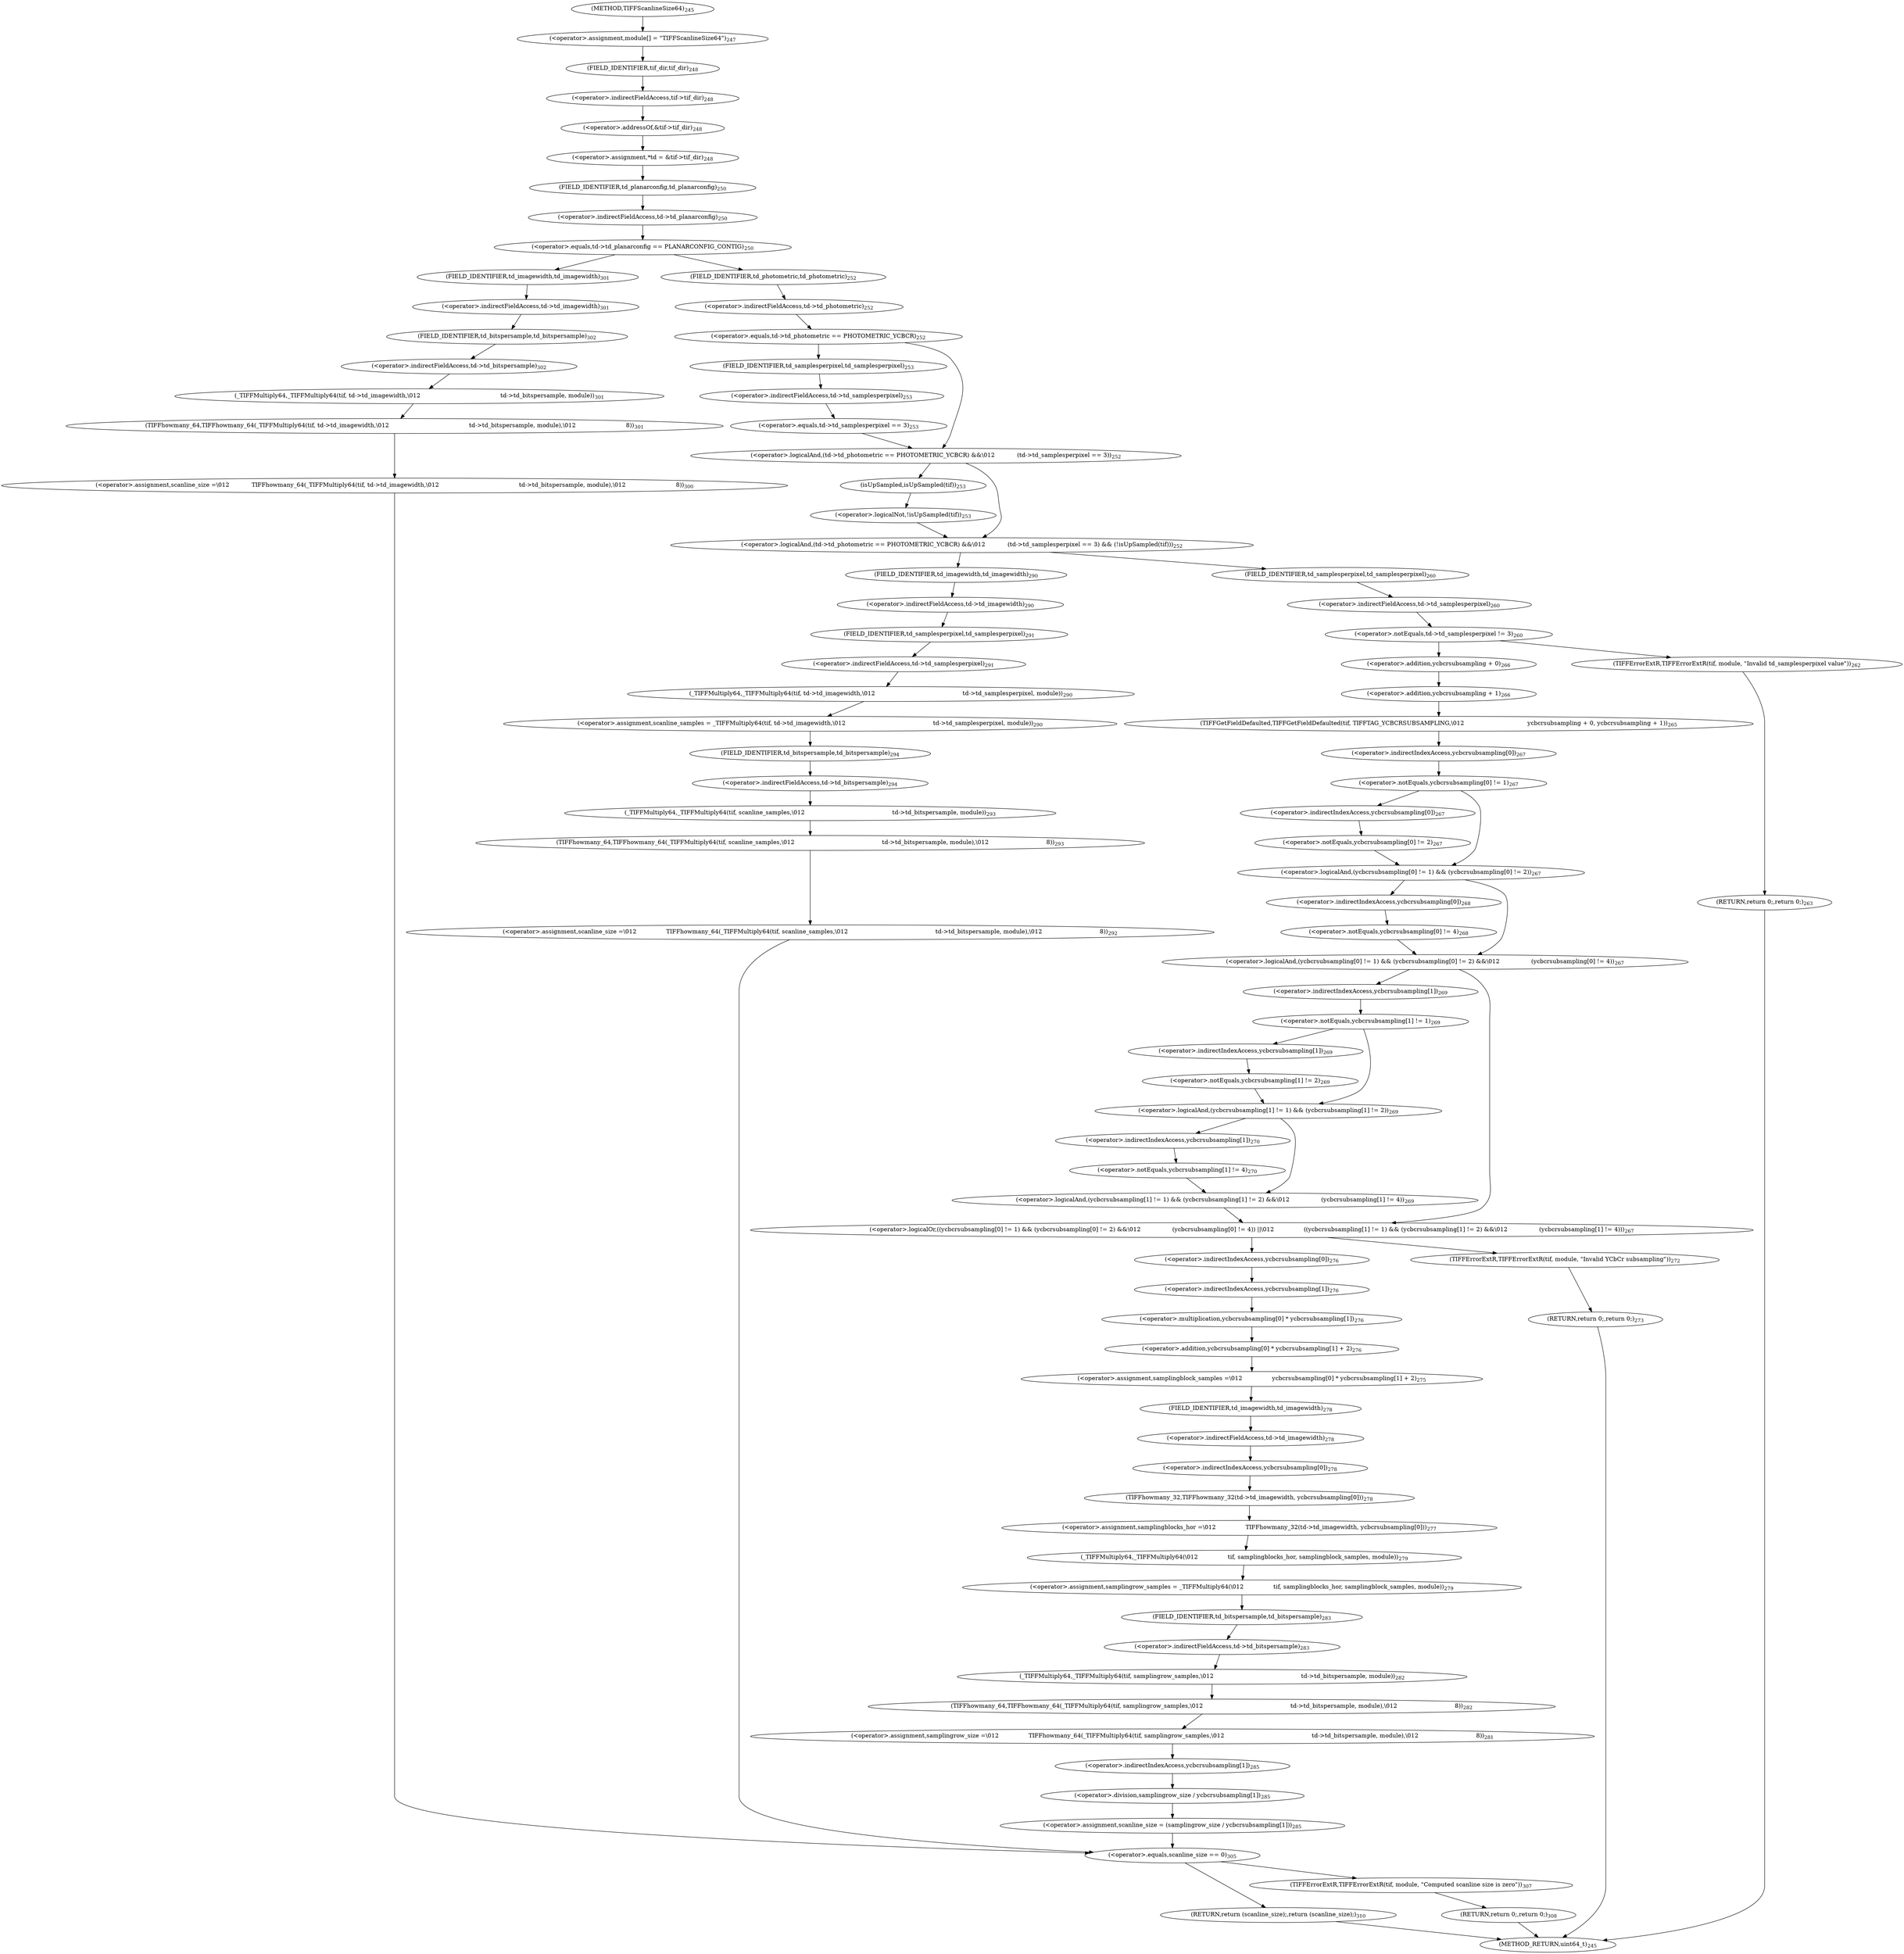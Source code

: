 digraph "TIFFScanlineSize64" {  
"11447" [label = <(&lt;operator&gt;.assignment,module[] = &quot;TIFFScanlineSize64&quot;)<SUB>247</SUB>> ]
"11451" [label = <(&lt;operator&gt;.assignment,*td = &amp;tif-&gt;tif_dir)<SUB>248</SUB>> ]
"11648" [label = <(RETURN,return (scanline_size);,return (scanline_size);)<SUB>310</SUB>> ]
"11453" [label = <(&lt;operator&gt;.addressOf,&amp;tif-&gt;tif_dir)<SUB>248</SUB>> ]
"11459" [label = <(&lt;operator&gt;.equals,td-&gt;td_planarconfig == PLANARCONFIG_CONTIG)<SUB>250</SUB>> ]
"11638" [label = <(&lt;operator&gt;.equals,scanline_size == 0)<SUB>305</SUB>> ]
"11454" [label = <(&lt;operator&gt;.indirectFieldAccess,tif-&gt;tif_dir)<SUB>248</SUB>> ]
"11460" [label = <(&lt;operator&gt;.indirectFieldAccess,td-&gt;td_planarconfig)<SUB>250</SUB>> ]
"11642" [label = <(TIFFErrorExtR,TIFFErrorExtR(tif, module, &quot;Computed scanline size is zero&quot;))<SUB>307</SUB>> ]
"11646" [label = <(RETURN,return 0;,return 0;)<SUB>308</SUB>> ]
"11456" [label = <(FIELD_IDENTIFIER,tif_dir,tif_dir)<SUB>248</SUB>> ]
"11462" [label = <(FIELD_IDENTIFIER,td_planarconfig,td_planarconfig)<SUB>250</SUB>> ]
"11466" [label = <(&lt;operator&gt;.logicalAnd,(td-&gt;td_photometric == PHOTOMETRIC_YCBCR) &amp;&amp;\012            (td-&gt;td_samplesperpixel == 3) &amp;&amp; (!isUpSampled(tif)))<SUB>252</SUB>> ]
"11624" [label = <(&lt;operator&gt;.assignment,scanline_size =\012            TIFFhowmany_64(_TIFFMultiply64(tif, td-&gt;td_imagewidth,\012                                           td-&gt;td_bitspersample, module),\012                           8))<SUB>300</SUB>> ]
"11467" [label = <(&lt;operator&gt;.logicalAnd,(td-&gt;td_photometric == PHOTOMETRIC_YCBCR) &amp;&amp;\012            (td-&gt;td_samplesperpixel == 3))<SUB>252</SUB>> ]
"11478" [label = <(&lt;operator&gt;.logicalNot,!isUpSampled(tif))<SUB>253</SUB>> ]
"11500" [label = <(TIFFGetFieldDefaulted,TIFFGetFieldDefaulted(tif, TIFFTAG_YCBCRSUBSAMPLING,\012                                  ycbcrsubsampling + 0, ycbcrsubsampling + 1))<SUB>265</SUB>> ]
"11552" [label = <(&lt;operator&gt;.assignment,samplingblock_samples =\012                ycbcrsubsampling[0] * ycbcrsubsampling[1] + 2)<SUB>275</SUB>> ]
"11563" [label = <(&lt;operator&gt;.assignment,samplingblocks_hor =\012                TIFFhowmany_32(td-&gt;td_imagewidth, ycbcrsubsampling[0]))<SUB>277</SUB>> ]
"11572" [label = <(&lt;operator&gt;.assignment,samplingrow_samples = _TIFFMultiply64(\012                tif, samplingblocks_hor, samplingblock_samples, module))<SUB>279</SUB>> ]
"11579" [label = <(&lt;operator&gt;.assignment,samplingrow_size =\012                TIFFhowmany_64(_TIFFMultiply64(tif, samplingrow_samples,\012                                               td-&gt;td_bitspersample, module),\012                               8))<SUB>281</SUB>> ]
"11590" [label = <(&lt;operator&gt;.assignment,scanline_size = (samplingrow_size / ycbcrsubsampling[1]))<SUB>285</SUB>> ]
"11626" [label = <(TIFFhowmany_64,TIFFhowmany_64(_TIFFMultiply64(tif, td-&gt;td_imagewidth,\012                                           td-&gt;td_bitspersample, module),\012                           8))<SUB>301</SUB>> ]
"11468" [label = <(&lt;operator&gt;.equals,td-&gt;td_photometric == PHOTOMETRIC_YCBCR)<SUB>252</SUB>> ]
"11473" [label = <(&lt;operator&gt;.equals,td-&gt;td_samplesperpixel == 3)<SUB>253</SUB>> ]
"11479" [label = <(isUpSampled,isUpSampled(tif))<SUB>253</SUB>> ]
"11488" [label = <(&lt;operator&gt;.notEquals,td-&gt;td_samplesperpixel != 3)<SUB>260</SUB>> ]
"11503" [label = <(&lt;operator&gt;.addition,ycbcrsubsampling + 0)<SUB>266</SUB>> ]
"11506" [label = <(&lt;operator&gt;.addition,ycbcrsubsampling + 1)<SUB>266</SUB>> ]
"11510" [label = <(&lt;operator&gt;.logicalOr,((ycbcrsubsampling[0] != 1) &amp;&amp; (ycbcrsubsampling[0] != 2) &amp;&amp;\012                 (ycbcrsubsampling[0] != 4)) ||\012                ((ycbcrsubsampling[1] != 1) &amp;&amp; (ycbcrsubsampling[1] != 2) &amp;&amp;\012                 (ycbcrsubsampling[1] != 4)))<SUB>267</SUB>> ]
"11554" [label = <(&lt;operator&gt;.addition,ycbcrsubsampling[0] * ycbcrsubsampling[1] + 2)<SUB>276</SUB>> ]
"11565" [label = <(TIFFhowmany_32,TIFFhowmany_32(td-&gt;td_imagewidth, ycbcrsubsampling[0]))<SUB>278</SUB>> ]
"11574" [label = <(_TIFFMultiply64,_TIFFMultiply64(\012                tif, samplingblocks_hor, samplingblock_samples, module))<SUB>279</SUB>> ]
"11581" [label = <(TIFFhowmany_64,TIFFhowmany_64(_TIFFMultiply64(tif, samplingrow_samples,\012                                               td-&gt;td_bitspersample, module),\012                               8))<SUB>282</SUB>> ]
"11592" [label = <(&lt;operator&gt;.division,samplingrow_size / ycbcrsubsampling[1])<SUB>285</SUB>> ]
"11600" [label = <(&lt;operator&gt;.assignment,scanline_samples = _TIFFMultiply64(tif, td-&gt;td_imagewidth,\012                                               td-&gt;td_samplesperpixel, module))<SUB>290</SUB>> ]
"11611" [label = <(&lt;operator&gt;.assignment,scanline_size =\012                TIFFhowmany_64(_TIFFMultiply64(tif, scanline_samples,\012                                               td-&gt;td_bitspersample, module),\012                               8))<SUB>292</SUB>> ]
"11627" [label = <(_TIFFMultiply64,_TIFFMultiply64(tif, td-&gt;td_imagewidth,\012                                           td-&gt;td_bitspersample, module))<SUB>301</SUB>> ]
"11469" [label = <(&lt;operator&gt;.indirectFieldAccess,td-&gt;td_photometric)<SUB>252</SUB>> ]
"11474" [label = <(&lt;operator&gt;.indirectFieldAccess,td-&gt;td_samplesperpixel)<SUB>253</SUB>> ]
"11489" [label = <(&lt;operator&gt;.indirectFieldAccess,td-&gt;td_samplesperpixel)<SUB>260</SUB>> ]
"11494" [label = <(TIFFErrorExtR,TIFFErrorExtR(tif, module, &quot;Invalid td_samplesperpixel value&quot;))<SUB>262</SUB>> ]
"11498" [label = <(RETURN,return 0;,return 0;)<SUB>263</SUB>> ]
"11511" [label = <(&lt;operator&gt;.logicalAnd,(ycbcrsubsampling[0] != 1) &amp;&amp; (ycbcrsubsampling[0] != 2) &amp;&amp;\012                 (ycbcrsubsampling[0] != 4))<SUB>267</SUB>> ]
"11528" [label = <(&lt;operator&gt;.logicalAnd,(ycbcrsubsampling[1] != 1) &amp;&amp; (ycbcrsubsampling[1] != 2) &amp;&amp;\012                 (ycbcrsubsampling[1] != 4))<SUB>269</SUB>> ]
"11546" [label = <(TIFFErrorExtR,TIFFErrorExtR(tif, module, &quot;Invalid YCbCr subsampling&quot;))<SUB>272</SUB>> ]
"11550" [label = <(RETURN,return 0;,return 0;)<SUB>273</SUB>> ]
"11555" [label = <(&lt;operator&gt;.multiplication,ycbcrsubsampling[0] * ycbcrsubsampling[1])<SUB>276</SUB>> ]
"11566" [label = <(&lt;operator&gt;.indirectFieldAccess,td-&gt;td_imagewidth)<SUB>278</SUB>> ]
"11569" [label = <(&lt;operator&gt;.indirectIndexAccess,ycbcrsubsampling[0])<SUB>278</SUB>> ]
"11582" [label = <(_TIFFMultiply64,_TIFFMultiply64(tif, samplingrow_samples,\012                                               td-&gt;td_bitspersample, module))<SUB>282</SUB>> ]
"11594" [label = <(&lt;operator&gt;.indirectIndexAccess,ycbcrsubsampling[1])<SUB>285</SUB>> ]
"11602" [label = <(_TIFFMultiply64,_TIFFMultiply64(tif, td-&gt;td_imagewidth,\012                                               td-&gt;td_samplesperpixel, module))<SUB>290</SUB>> ]
"11613" [label = <(TIFFhowmany_64,TIFFhowmany_64(_TIFFMultiply64(tif, scanline_samples,\012                                               td-&gt;td_bitspersample, module),\012                               8))<SUB>293</SUB>> ]
"11629" [label = <(&lt;operator&gt;.indirectFieldAccess,td-&gt;td_imagewidth)<SUB>301</SUB>> ]
"11632" [label = <(&lt;operator&gt;.indirectFieldAccess,td-&gt;td_bitspersample)<SUB>302</SUB>> ]
"11471" [label = <(FIELD_IDENTIFIER,td_photometric,td_photometric)<SUB>252</SUB>> ]
"11476" [label = <(FIELD_IDENTIFIER,td_samplesperpixel,td_samplesperpixel)<SUB>253</SUB>> ]
"11491" [label = <(FIELD_IDENTIFIER,td_samplesperpixel,td_samplesperpixel)<SUB>260</SUB>> ]
"11512" [label = <(&lt;operator&gt;.logicalAnd,(ycbcrsubsampling[0] != 1) &amp;&amp; (ycbcrsubsampling[0] != 2))<SUB>267</SUB>> ]
"11523" [label = <(&lt;operator&gt;.notEquals,ycbcrsubsampling[0] != 4)<SUB>268</SUB>> ]
"11529" [label = <(&lt;operator&gt;.logicalAnd,(ycbcrsubsampling[1] != 1) &amp;&amp; (ycbcrsubsampling[1] != 2))<SUB>269</SUB>> ]
"11540" [label = <(&lt;operator&gt;.notEquals,ycbcrsubsampling[1] != 4)<SUB>270</SUB>> ]
"11556" [label = <(&lt;operator&gt;.indirectIndexAccess,ycbcrsubsampling[0])<SUB>276</SUB>> ]
"11559" [label = <(&lt;operator&gt;.indirectIndexAccess,ycbcrsubsampling[1])<SUB>276</SUB>> ]
"11568" [label = <(FIELD_IDENTIFIER,td_imagewidth,td_imagewidth)<SUB>278</SUB>> ]
"11585" [label = <(&lt;operator&gt;.indirectFieldAccess,td-&gt;td_bitspersample)<SUB>283</SUB>> ]
"11604" [label = <(&lt;operator&gt;.indirectFieldAccess,td-&gt;td_imagewidth)<SUB>290</SUB>> ]
"11607" [label = <(&lt;operator&gt;.indirectFieldAccess,td-&gt;td_samplesperpixel)<SUB>291</SUB>> ]
"11614" [label = <(_TIFFMultiply64,_TIFFMultiply64(tif, scanline_samples,\012                                               td-&gt;td_bitspersample, module))<SUB>293</SUB>> ]
"11631" [label = <(FIELD_IDENTIFIER,td_imagewidth,td_imagewidth)<SUB>301</SUB>> ]
"11634" [label = <(FIELD_IDENTIFIER,td_bitspersample,td_bitspersample)<SUB>302</SUB>> ]
"11513" [label = <(&lt;operator&gt;.notEquals,ycbcrsubsampling[0] != 1)<SUB>267</SUB>> ]
"11518" [label = <(&lt;operator&gt;.notEquals,ycbcrsubsampling[0] != 2)<SUB>267</SUB>> ]
"11524" [label = <(&lt;operator&gt;.indirectIndexAccess,ycbcrsubsampling[0])<SUB>268</SUB>> ]
"11530" [label = <(&lt;operator&gt;.notEquals,ycbcrsubsampling[1] != 1)<SUB>269</SUB>> ]
"11535" [label = <(&lt;operator&gt;.notEquals,ycbcrsubsampling[1] != 2)<SUB>269</SUB>> ]
"11541" [label = <(&lt;operator&gt;.indirectIndexAccess,ycbcrsubsampling[1])<SUB>270</SUB>> ]
"11587" [label = <(FIELD_IDENTIFIER,td_bitspersample,td_bitspersample)<SUB>283</SUB>> ]
"11606" [label = <(FIELD_IDENTIFIER,td_imagewidth,td_imagewidth)<SUB>290</SUB>> ]
"11609" [label = <(FIELD_IDENTIFIER,td_samplesperpixel,td_samplesperpixel)<SUB>291</SUB>> ]
"11617" [label = <(&lt;operator&gt;.indirectFieldAccess,td-&gt;td_bitspersample)<SUB>294</SUB>> ]
"11514" [label = <(&lt;operator&gt;.indirectIndexAccess,ycbcrsubsampling[0])<SUB>267</SUB>> ]
"11519" [label = <(&lt;operator&gt;.indirectIndexAccess,ycbcrsubsampling[0])<SUB>267</SUB>> ]
"11531" [label = <(&lt;operator&gt;.indirectIndexAccess,ycbcrsubsampling[1])<SUB>269</SUB>> ]
"11536" [label = <(&lt;operator&gt;.indirectIndexAccess,ycbcrsubsampling[1])<SUB>269</SUB>> ]
"11619" [label = <(FIELD_IDENTIFIER,td_bitspersample,td_bitspersample)<SUB>294</SUB>> ]
"11443" [label = <(METHOD,TIFFScanlineSize64)<SUB>245</SUB>> ]
"11650" [label = <(METHOD_RETURN,uint64_t)<SUB>245</SUB>> ]
  "11447" -> "11456" 
  "11451" -> "11462" 
  "11648" -> "11650" 
  "11453" -> "11451" 
  "11459" -> "11471" 
  "11459" -> "11631" 
  "11638" -> "11642" 
  "11638" -> "11648" 
  "11454" -> "11453" 
  "11460" -> "11459" 
  "11642" -> "11646" 
  "11646" -> "11650" 
  "11456" -> "11454" 
  "11462" -> "11460" 
  "11466" -> "11491" 
  "11466" -> "11606" 
  "11624" -> "11638" 
  "11467" -> "11466" 
  "11467" -> "11479" 
  "11478" -> "11466" 
  "11500" -> "11514" 
  "11552" -> "11568" 
  "11563" -> "11574" 
  "11572" -> "11587" 
  "11579" -> "11594" 
  "11590" -> "11638" 
  "11626" -> "11624" 
  "11468" -> "11467" 
  "11468" -> "11476" 
  "11473" -> "11467" 
  "11479" -> "11478" 
  "11488" -> "11494" 
  "11488" -> "11503" 
  "11503" -> "11506" 
  "11506" -> "11500" 
  "11510" -> "11546" 
  "11510" -> "11556" 
  "11554" -> "11552" 
  "11565" -> "11563" 
  "11574" -> "11572" 
  "11581" -> "11579" 
  "11592" -> "11590" 
  "11600" -> "11619" 
  "11611" -> "11638" 
  "11627" -> "11626" 
  "11469" -> "11468" 
  "11474" -> "11473" 
  "11489" -> "11488" 
  "11494" -> "11498" 
  "11498" -> "11650" 
  "11511" -> "11510" 
  "11511" -> "11531" 
  "11528" -> "11510" 
  "11546" -> "11550" 
  "11550" -> "11650" 
  "11555" -> "11554" 
  "11566" -> "11569" 
  "11569" -> "11565" 
  "11582" -> "11581" 
  "11594" -> "11592" 
  "11602" -> "11600" 
  "11613" -> "11611" 
  "11629" -> "11634" 
  "11632" -> "11627" 
  "11471" -> "11469" 
  "11476" -> "11474" 
  "11491" -> "11489" 
  "11512" -> "11511" 
  "11512" -> "11524" 
  "11523" -> "11511" 
  "11529" -> "11528" 
  "11529" -> "11541" 
  "11540" -> "11528" 
  "11556" -> "11559" 
  "11559" -> "11555" 
  "11568" -> "11566" 
  "11585" -> "11582" 
  "11604" -> "11609" 
  "11607" -> "11602" 
  "11614" -> "11613" 
  "11631" -> "11629" 
  "11634" -> "11632" 
  "11513" -> "11512" 
  "11513" -> "11519" 
  "11518" -> "11512" 
  "11524" -> "11523" 
  "11530" -> "11529" 
  "11530" -> "11536" 
  "11535" -> "11529" 
  "11541" -> "11540" 
  "11587" -> "11585" 
  "11606" -> "11604" 
  "11609" -> "11607" 
  "11617" -> "11614" 
  "11514" -> "11513" 
  "11519" -> "11518" 
  "11531" -> "11530" 
  "11536" -> "11535" 
  "11619" -> "11617" 
  "11443" -> "11447" 
}
